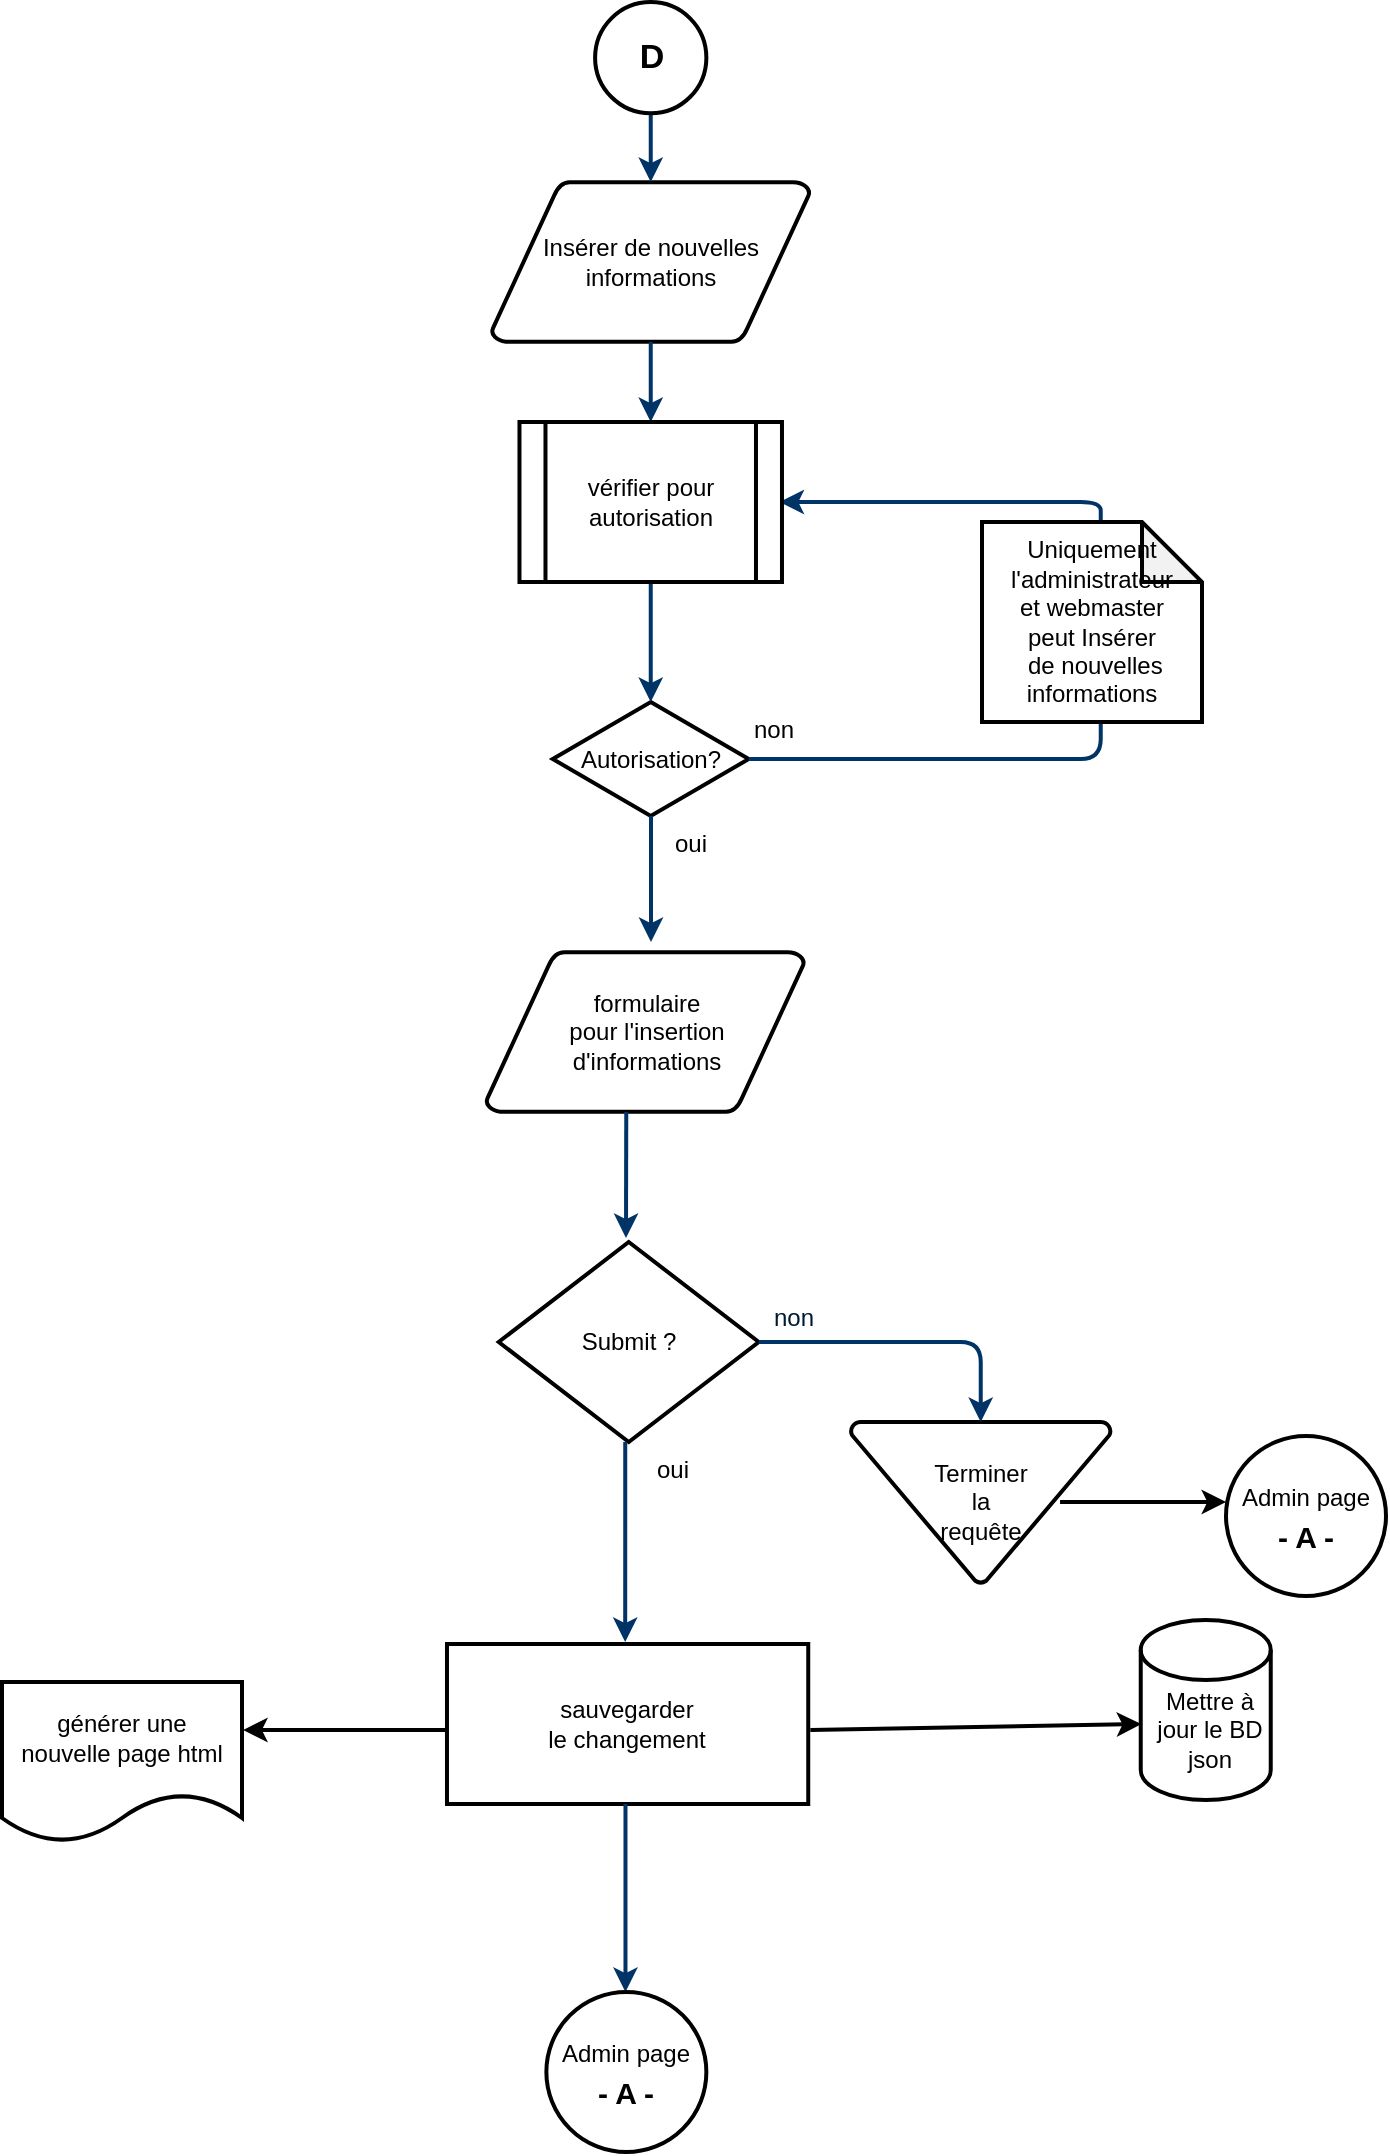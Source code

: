 <mxfile version="20.3.3" type="device"><diagram id="e49EwhQaTWCqLOsjTXbb" name="Page-1"><mxGraphModel dx="2062" dy="1023" grid="1" gridSize="10" guides="1" tooltips="1" connect="1" arrows="1" fold="1" page="1" pageScale="1" pageWidth="827" pageHeight="1169" math="0" shadow="0"><root><mxCell id="0"/><mxCell id="1" parent="0"/><mxCell id="5FcIB4OOMzbYeZ88susV-2" value="Insérer de nouvelles&lt;br&gt;informations" style="shape=mxgraph.flowchart.data;strokeWidth=2;gradientColor=none;gradientDirection=north;fontStyle=0;html=1;" vertex="1" parent="1"><mxGeometry x="344.87" y="120" width="159" height="80" as="geometry"/></mxCell><mxCell id="5FcIB4OOMzbYeZ88susV-4" value="Autorisation?" style="shape=mxgraph.flowchart.decision;strokeWidth=2;gradientColor=none;gradientDirection=north;fontStyle=0;html=1;" vertex="1" parent="1"><mxGeometry x="375.37" y="380" width="98" height="57" as="geometry"/></mxCell><mxCell id="5FcIB4OOMzbYeZ88susV-5" style="fontStyle=1;strokeColor=#003366;strokeWidth=2;html=1;" edge="1" parent="1" target="5FcIB4OOMzbYeZ88susV-2"><mxGeometry relative="1" as="geometry"><mxPoint x="424.37" y="80" as="sourcePoint"/></mxGeometry></mxCell><mxCell id="5FcIB4OOMzbYeZ88susV-6" style="fontStyle=1;strokeColor=#003366;strokeWidth=2;html=1;" edge="1" parent="1" source="5FcIB4OOMzbYeZ88susV-2"><mxGeometry relative="1" as="geometry"><mxPoint x="424.37" y="240" as="targetPoint"/></mxGeometry></mxCell><mxCell id="5FcIB4OOMzbYeZ88susV-7" style="entryX=0.5;entryY=0;entryPerimeter=0;fontStyle=1;strokeColor=#003366;strokeWidth=2;html=1;" edge="1" parent="1" target="5FcIB4OOMzbYeZ88susV-4"><mxGeometry relative="1" as="geometry"><mxPoint x="424.37" y="320" as="sourcePoint"/></mxGeometry></mxCell><mxCell id="5FcIB4OOMzbYeZ88susV-8" value="" style="edgeStyle=elbowEdgeStyle;elbow=horizontal;entryX=0.5;entryY=0.91;entryPerimeter=0;exitX=1;exitY=0.5;exitPerimeter=0;fontStyle=1;strokeColor=#003366;strokeWidth=2;html=1;" edge="1" parent="1" source="5FcIB4OOMzbYeZ88susV-4"><mxGeometry x="485.37" y="18.5" width="100" height="100" as="geometry"><mxPoint x="854.37" y="437" as="sourcePoint"/><mxPoint x="654.37" y="363.71" as="targetPoint"/><Array as="points"><mxPoint x="649.37" y="390"/></Array></mxGeometry></mxCell><mxCell id="5FcIB4OOMzbYeZ88susV-9" value="non" style="text;fontStyle=0;html=1;strokeColor=none;gradientColor=none;fillColor=none;strokeWidth=2;" vertex="1" parent="1"><mxGeometry x="474.37" y="380" width="40" height="26" as="geometry"/></mxCell><mxCell id="5FcIB4OOMzbYeZ88susV-10" value="" style="edgeStyle=elbowEdgeStyle;elbow=horizontal;fontColor=#001933;fontStyle=1;strokeColor=#003366;strokeWidth=2;html=1;" edge="1" parent="1" source="5FcIB4OOMzbYeZ88susV-4"><mxGeometry x="104.37" y="-10" width="100" height="100" as="geometry"><mxPoint x="104.37" y="90" as="sourcePoint"/><mxPoint x="424.37" y="500" as="targetPoint"/></mxGeometry></mxCell><mxCell id="5FcIB4OOMzbYeZ88susV-11" value="oui" style="text;fontStyle=0;html=1;strokeColor=none;gradientColor=none;fillColor=none;strokeWidth=2;align=center;" vertex="1" parent="1"><mxGeometry x="424.37" y="437" width="40" height="26" as="geometry"/></mxCell><mxCell id="5FcIB4OOMzbYeZ88susV-12" value="Submit ?" style="shape=mxgraph.flowchart.decision;strokeWidth=2;gradientColor=none;gradientDirection=north;fontStyle=0;html=1;" vertex="1" parent="1"><mxGeometry x="348.37" y="650" width="130" height="100" as="geometry"/></mxCell><mxCell id="5FcIB4OOMzbYeZ88susV-13" value="Terminer &lt;br&gt;la &lt;br&gt;requête" style="shape=mxgraph.flowchart.merge_or_storage;strokeWidth=2;gradientColor=none;gradientDirection=north;fontStyle=0;html=1;" vertex="1" parent="1"><mxGeometry x="524.37" y="740" width="130" height="80.5" as="geometry"/></mxCell><mxCell id="5FcIB4OOMzbYeZ88susV-14" value="" style="edgeStyle=elbowEdgeStyle;elbow=vertical;exitX=1;exitY=0.5;exitPerimeter=0;entryX=0.5;entryY=0;entryPerimeter=0;fontStyle=1;strokeColor=#003366;strokeWidth=2;html=1;" edge="1" parent="1" source="5FcIB4OOMzbYeZ88susV-12" target="5FcIB4OOMzbYeZ88susV-13"><mxGeometry x="-155.63" y="-560" width="100" height="100" as="geometry"><mxPoint x="-155.63" y="-460" as="sourcePoint"/><mxPoint x="-55.63" y="-560" as="targetPoint"/><Array as="points"><mxPoint x="584.37" y="700"/></Array></mxGeometry></mxCell><mxCell id="5FcIB4OOMzbYeZ88susV-15" value="non" style="text;fontColor=#001933;fontStyle=0;html=1;strokeColor=none;gradientColor=none;fillColor=none;strokeWidth=2;" vertex="1" parent="1"><mxGeometry x="484.37" y="674" width="40" height="26" as="geometry"/></mxCell><mxCell id="5FcIB4OOMzbYeZ88susV-17" value="" style="edgeStyle=elbowEdgeStyle;elbow=horizontal;exitX=0.5;exitY=0.09;exitPerimeter=0;entryX=0.905;entryY=0.5;entryPerimeter=0;fontStyle=1;strokeColor=#003366;strokeWidth=2;html=1;" edge="1" parent="1"><mxGeometry x="104.37" y="-10" width="100" height="100" as="geometry"><mxPoint x="654.37" y="297.29" as="sourcePoint"/><mxPoint x="488.765" y="280" as="targetPoint"/><Array as="points"><mxPoint x="649.37" y="290"/></Array></mxGeometry></mxCell><mxCell id="5FcIB4OOMzbYeZ88susV-18" value="oui" style="text;fontStyle=0;html=1;strokeColor=none;gradientColor=none;fillColor=none;strokeWidth=2;align=center;" vertex="1" parent="1"><mxGeometry x="414.62" y="750" width="40" height="26" as="geometry"/></mxCell><mxCell id="5FcIB4OOMzbYeZ88susV-19" value="" style="edgeStyle=elbowEdgeStyle;elbow=vertical;entryX=0.441;entryY=-0.05;fontStyle=1;strokeColor=#003366;strokeWidth=2;html=1;entryDx=0;entryDy=0;entryPerimeter=0;" edge="1" parent="1"><mxGeometry x="95.87" y="-879" width="100" height="100" as="geometry"><mxPoint x="411.62" y="750" as="sourcePoint"/><mxPoint x="411.599" y="850" as="targetPoint"/></mxGeometry></mxCell><mxCell id="5FcIB4OOMzbYeZ88susV-23" value="" style="shape=cylinder3;whiteSpace=wrap;html=1;boundedLbl=1;backgroundOutline=1;size=15;strokeWidth=2;" vertex="1" parent="1"><mxGeometry x="669.37" y="839" width="65" height="90" as="geometry"/></mxCell><mxCell id="5FcIB4OOMzbYeZ88susV-24" value="Mettre à jour le BD json" style="text;html=1;strokeColor=none;fillColor=none;align=center;verticalAlign=middle;whiteSpace=wrap;rounded=0;strokeWidth=2;" vertex="1" parent="1"><mxGeometry x="674.37" y="879" width="60" height="30" as="geometry"/></mxCell><mxCell id="5FcIB4OOMzbYeZ88susV-25" value="" style="endArrow=classic;html=1;rounded=0;entryX=0.004;entryY=0.578;entryDx=0;entryDy=0;entryPerimeter=0;exitX=0.905;exitY=0.5;exitDx=0;exitDy=0;exitPerimeter=0;strokeWidth=2;" edge="1" parent="1" target="5FcIB4OOMzbYeZ88susV-23"><mxGeometry width="50" height="50" relative="1" as="geometry"><mxPoint x="504.168" y="894" as="sourcePoint"/><mxPoint x="713.62" y="588" as="targetPoint"/></mxGeometry></mxCell><mxCell id="5FcIB4OOMzbYeZ88susV-27" value="" style="endArrow=classic;html=1;rounded=0;entryX=0.905;entryY=0.5;entryDx=0;entryDy=0;entryPerimeter=0;exitX=0.095;exitY=0.5;exitDx=0;exitDy=0;exitPerimeter=0;strokeWidth=2;" edge="1" parent="1"><mxGeometry width="50" height="50" relative="1" as="geometry"><mxPoint x="342.572" y="894" as="sourcePoint"/><mxPoint x="220.548" y="894" as="targetPoint"/></mxGeometry></mxCell><mxCell id="5FcIB4OOMzbYeZ88susV-28" value="formulaire &lt;br&gt;pour&amp;nbsp;l'insertion &lt;br&gt;d'informations" style="shape=mxgraph.flowchart.data;strokeWidth=2;gradientColor=none;gradientDirection=north;fontStyle=0;html=1;" vertex="1" parent="1"><mxGeometry x="342.12" y="505" width="159" height="80" as="geometry"/></mxCell><mxCell id="5FcIB4OOMzbYeZ88susV-29" value="" style="edgeStyle=elbowEdgeStyle;elbow=horizontal;fontColor=#001933;fontStyle=1;strokeColor=#003366;strokeWidth=2;html=1;" edge="1" parent="1"><mxGeometry x="91.75" y="138" width="100" height="100" as="geometry"><mxPoint x="412.13" y="585" as="sourcePoint"/><mxPoint x="411.75" y="648" as="targetPoint"/></mxGeometry></mxCell><mxCell id="5FcIB4OOMzbYeZ88susV-30" value="&lt;span style=&quot;&quot;&gt;générer une&lt;/span&gt;&lt;br style=&quot;&quot;&gt;&lt;span style=&quot;&quot;&gt;nouvelle page html&lt;/span&gt;" style="shape=document;whiteSpace=wrap;html=1;boundedLbl=1;strokeWidth=2;" vertex="1" parent="1"><mxGeometry x="100" y="870" width="120" height="80" as="geometry"/></mxCell><mxCell id="5FcIB4OOMzbYeZ88susV-31" value="&lt;span style=&quot;&quot;&gt;Uniquement l'administrateur&lt;/span&gt;&lt;br style=&quot;&quot;&gt;&lt;span style=&quot;&quot;&gt;et webmaster peut&amp;nbsp;Insérer&lt;/span&gt;&lt;br style=&quot;&quot;&gt;&lt;span style=&quot;&quot;&gt;&amp;nbsp;de nouvelles informations&lt;/span&gt;" style="shape=note;whiteSpace=wrap;html=1;backgroundOutline=1;darkOpacity=0.05;strokeWidth=2;" vertex="1" parent="1"><mxGeometry x="590" y="290" width="110" height="100" as="geometry"/></mxCell><mxCell id="5FcIB4OOMzbYeZ88susV-32" value="&lt;span style=&quot;&quot;&gt;sauvegarder&lt;/span&gt;&lt;br style=&quot;&quot;&gt;&lt;span style=&quot;&quot;&gt;le changement&lt;/span&gt;" style="rounded=0;whiteSpace=wrap;html=1;strokeWidth=2;" vertex="1" parent="1"><mxGeometry x="322.49" y="851" width="180.63" height="80" as="geometry"/></mxCell><mxCell id="5FcIB4OOMzbYeZ88susV-33" value="&lt;div style=&quot;&quot;&gt;vérifier pour&lt;/div&gt;&lt;div style=&quot;&quot;&gt;autorisation&lt;/div&gt;" style="shape=process;whiteSpace=wrap;html=1;backgroundOutline=1;strokeWidth=2;" vertex="1" parent="1"><mxGeometry x="358.74" y="240" width="131.25" height="80" as="geometry"/></mxCell><mxCell id="5FcIB4OOMzbYeZ88susV-36" value="&lt;b&gt;&lt;font style=&quot;font-size: 17px;&quot;&gt;D&lt;/font&gt;&lt;/b&gt;" style="ellipse;whiteSpace=wrap;html=1;aspect=fixed;strokeWidth=2;" vertex="1" parent="1"><mxGeometry x="396.55" y="30.0" width="55.63" height="55.63" as="geometry"/></mxCell><mxCell id="5FcIB4OOMzbYeZ88susV-37" value="" style="edgeStyle=elbowEdgeStyle;elbow=vertical;fontStyle=1;strokeColor=#003366;strokeWidth=2;html=1;" edge="1" parent="1"><mxGeometry x="95.49" y="-894" width="100" height="100" as="geometry"><mxPoint x="411.74" y="931" as="sourcePoint"/><mxPoint x="411.74" y="1025" as="targetPoint"/></mxGeometry></mxCell><mxCell id="5FcIB4OOMzbYeZ88susV-41" value="" style="endArrow=classic;html=1;rounded=0;strokeWidth=2;fontSize=17;entryX=0.095;entryY=0.5;entryDx=0;entryDy=0;entryPerimeter=0;exitX=0.805;exitY=0.497;exitDx=0;exitDy=0;exitPerimeter=0;" edge="1" parent="1" source="5FcIB4OOMzbYeZ88susV-13"><mxGeometry width="50" height="50" relative="1" as="geometry"><mxPoint x="630" y="779.508" as="sourcePoint"/><mxPoint x="712.065" y="780" as="targetPoint"/></mxGeometry></mxCell><mxCell id="5FcIB4OOMzbYeZ88susV-42" value="&lt;span style=&quot;font-size: 12px;&quot;&gt;Admin page&lt;/span&gt;&lt;br style=&quot;font-size: 12px;&quot;&gt;&lt;b style=&quot;font-size: 12px;&quot;&gt;&lt;font style=&quot;font-size: 15px;&quot;&gt;- A -&lt;/font&gt;&lt;/b&gt;" style="ellipse;whiteSpace=wrap;html=1;aspect=fixed;strokeWidth=2;fontSize=17;" vertex="1" parent="1"><mxGeometry x="372.18" y="1025" width="80" height="80" as="geometry"/></mxCell><mxCell id="5FcIB4OOMzbYeZ88susV-43" value="&lt;span style=&quot;font-size: 12px;&quot;&gt;Admin page&lt;/span&gt;&lt;br style=&quot;font-size: 12px;&quot;&gt;&lt;b style=&quot;font-size: 12px;&quot;&gt;&lt;font style=&quot;font-size: 15px;&quot;&gt;- A -&lt;/font&gt;&lt;/b&gt;" style="ellipse;whiteSpace=wrap;html=1;aspect=fixed;strokeWidth=2;fontSize=17;" vertex="1" parent="1"><mxGeometry x="712" y="747" width="80" height="80" as="geometry"/></mxCell></root></mxGraphModel></diagram></mxfile>